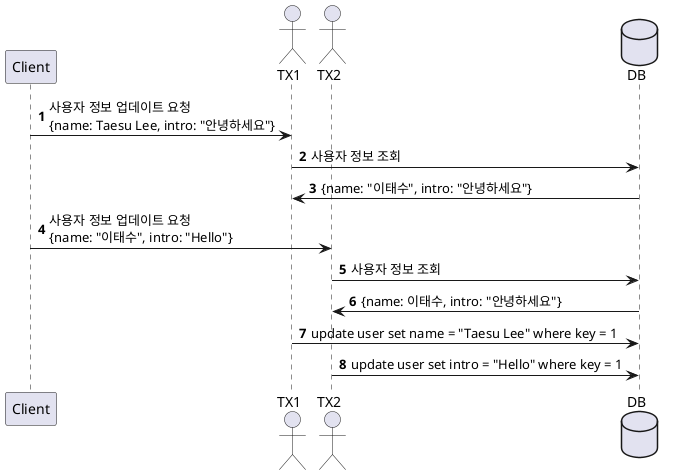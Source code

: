 @startuml
'https://plantuml.com/sequence-diagram

autonumber
participant  Client as Client
actor  TX1 as TX1
actor  TX2 as TX2
database  DB as DB

Client -> TX1 : 사용자 정보 업데이트 요청 \n{name: Taesu Lee, intro: "안녕하세요"}
TX1 -> DB : 사용자 정보 조회
DB -> TX1 : {name: "이태수", intro: "안녕하세요"}

Client -> TX2 : 사용자 정보 업데이트 요청 \n{name: "이태수", intro: "Hello"}
TX2 -> DB : 사용자 정보 조회
DB -> TX2 : {name: 이태수, intro: "안녕하세요"}

TX1 -> DB : update user set name = "Taesu Lee" where key = 1
TX2 -> DB : update user set intro = "Hello" where key = 1

@enduml
